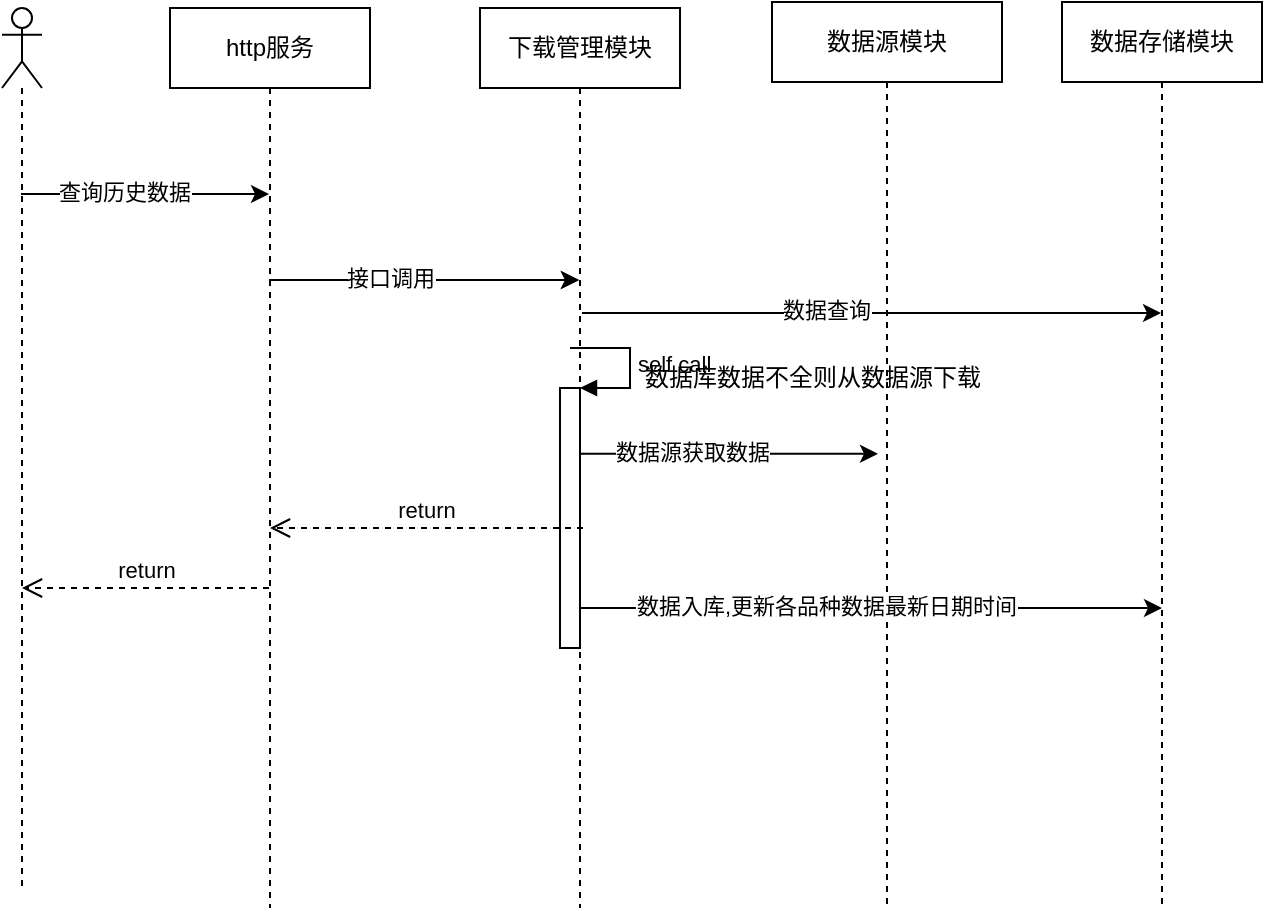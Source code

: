 <mxfile>
    <diagram id="GfKaZCSkCDJ9nCHLrcKK" name="Page-1">
        <mxGraphModel dx="795" dy="707" grid="1" gridSize="10" guides="1" tooltips="1" connect="1" arrows="1" fold="1" page="1" pageScale="1" pageWidth="850" pageHeight="1100" math="0" shadow="0">
            <root>
                <mxCell id="0"/>
                <mxCell id="1" parent="0"/>
                <mxCell id="2" value="" style="edgeStyle=none;html=1;" edge="1" parent="1">
                    <mxGeometry relative="1" as="geometry">
                        <mxPoint x="79.5" y="163" as="sourcePoint"/>
                        <mxPoint x="203.5" y="163" as="targetPoint"/>
                    </mxGeometry>
                </mxCell>
                <mxCell id="3" value="查询历史数据" style="edgeLabel;html=1;align=center;verticalAlign=middle;resizable=0;points=[];" vertex="1" connectable="0" parent="2">
                    <mxGeometry x="-0.46" y="1" relative="1" as="geometry">
                        <mxPoint x="18" as="offset"/>
                    </mxGeometry>
                </mxCell>
                <mxCell id="4" value="" style="shape=umlLifeline;participant=umlActor;perimeter=lifelinePerimeter;whiteSpace=wrap;html=1;container=1;collapsible=0;recursiveResize=0;verticalAlign=top;spacingTop=36;outlineConnect=0;" vertex="1" parent="1">
                    <mxGeometry x="70" y="70" width="20" height="440" as="geometry"/>
                </mxCell>
                <mxCell id="24" value="return" style="html=1;verticalAlign=bottom;endArrow=open;dashed=1;endSize=8;" edge="1" parent="4" source="5">
                    <mxGeometry relative="1" as="geometry">
                        <mxPoint x="137" y="290" as="sourcePoint"/>
                        <mxPoint x="10" y="290" as="targetPoint"/>
                    </mxGeometry>
                </mxCell>
                <mxCell id="5" value="http服务" style="shape=umlLifeline;perimeter=lifelinePerimeter;whiteSpace=wrap;html=1;container=1;collapsible=0;recursiveResize=0;outlineConnect=0;" vertex="1" parent="1">
                    <mxGeometry x="154" y="70" width="100" height="450" as="geometry"/>
                </mxCell>
                <mxCell id="6" value="下载管理模块" style="shape=umlLifeline;perimeter=lifelinePerimeter;whiteSpace=wrap;html=1;container=1;collapsible=0;recursiveResize=0;outlineConnect=0;" vertex="1" parent="1">
                    <mxGeometry x="309" y="70" width="100" height="450" as="geometry"/>
                </mxCell>
                <mxCell id="7" value="" style="edgeStyle=none;html=1;" edge="1" parent="6" target="6">
                    <mxGeometry relative="1" as="geometry">
                        <mxPoint x="-105.5" y="136" as="sourcePoint"/>
                        <mxPoint x="35" y="136" as="targetPoint"/>
                    </mxGeometry>
                </mxCell>
                <mxCell id="8" value="接口调用" style="edgeLabel;html=1;align=center;verticalAlign=middle;resizable=0;points=[];" vertex="1" connectable="0" parent="7">
                    <mxGeometry x="-0.46" y="1" relative="1" as="geometry">
                        <mxPoint x="18" as="offset"/>
                    </mxGeometry>
                </mxCell>
                <mxCell id="9" value="" style="edgeStyle=none;html=1;" edge="1" parent="6">
                    <mxGeometry relative="1" as="geometry">
                        <mxPoint x="51" y="152.5" as="sourcePoint"/>
                        <mxPoint x="340.5" y="152.5" as="targetPoint"/>
                    </mxGeometry>
                </mxCell>
                <mxCell id="10" value="数据查询" style="edgeLabel;html=1;align=center;verticalAlign=middle;resizable=0;points=[];" vertex="1" connectable="0" parent="9">
                    <mxGeometry x="-0.156" y="3" relative="1" as="geometry">
                        <mxPoint y="1" as="offset"/>
                    </mxGeometry>
                </mxCell>
                <mxCell id="20" value="" style="html=1;points=[];perimeter=orthogonalPerimeter;" vertex="1" parent="6">
                    <mxGeometry x="40" y="190" width="10" height="130" as="geometry"/>
                </mxCell>
                <mxCell id="21" value="self call" style="edgeStyle=orthogonalEdgeStyle;html=1;align=left;spacingLeft=2;endArrow=block;rounded=0;entryX=1;entryY=0;" edge="1" target="20" parent="6">
                    <mxGeometry relative="1" as="geometry">
                        <mxPoint x="45" y="170" as="sourcePoint"/>
                        <Array as="points">
                            <mxPoint x="75" y="170"/>
                        </Array>
                    </mxGeometry>
                </mxCell>
                <mxCell id="11" value="数据源模块" style="shape=umlLifeline;perimeter=lifelinePerimeter;whiteSpace=wrap;html=1;container=1;collapsible=0;recursiveResize=0;outlineConnect=0;" vertex="1" parent="1">
                    <mxGeometry x="455" y="67" width="115" height="453" as="geometry"/>
                </mxCell>
                <mxCell id="22" value="数据库数据不全则从数据源下载" style="text;html=1;align=center;verticalAlign=middle;resizable=0;points=[];autosize=1;strokeColor=none;fillColor=none;" vertex="1" parent="11">
                    <mxGeometry x="-75" y="173" width="190" height="30" as="geometry"/>
                </mxCell>
                <mxCell id="12" value="数据存储模块" style="shape=umlLifeline;perimeter=lifelinePerimeter;whiteSpace=wrap;html=1;container=1;collapsible=0;recursiveResize=0;outlineConnect=0;" vertex="1" parent="1">
                    <mxGeometry x="600" y="67" width="100" height="453" as="geometry"/>
                </mxCell>
                <mxCell id="14" value="" style="edgeStyle=none;html=1;" edge="1" parent="1">
                    <mxGeometry relative="1" as="geometry">
                        <mxPoint x="203.5" y="206" as="sourcePoint"/>
                        <mxPoint x="358.5" y="206" as="targetPoint"/>
                    </mxGeometry>
                </mxCell>
                <mxCell id="15" value="接口调用" style="edgeLabel;html=1;align=center;verticalAlign=middle;resizable=0;points=[];" vertex="1" connectable="0" parent="14">
                    <mxGeometry x="-0.46" y="1" relative="1" as="geometry">
                        <mxPoint x="18" as="offset"/>
                    </mxGeometry>
                </mxCell>
                <mxCell id="16" value="" style="edgeStyle=none;html=1;entryX=0.53;entryY=0.662;entryDx=0;entryDy=0;entryPerimeter=0;" edge="1" parent="1">
                    <mxGeometry relative="1" as="geometry">
                        <mxPoint x="358.5" y="292.886" as="sourcePoint"/>
                        <mxPoint x="508" y="292.886" as="targetPoint"/>
                    </mxGeometry>
                </mxCell>
                <mxCell id="26" value="数据源获取数据" style="edgeLabel;html=1;align=center;verticalAlign=middle;resizable=0;points=[];" vertex="1" connectable="0" parent="16">
                    <mxGeometry x="-0.244" y="1" relative="1" as="geometry">
                        <mxPoint as="offset"/>
                    </mxGeometry>
                </mxCell>
                <mxCell id="18" value="" style="edgeStyle=none;html=1;" edge="1" parent="1">
                    <mxGeometry relative="1" as="geometry">
                        <mxPoint x="358.5" y="370" as="sourcePoint"/>
                        <mxPoint x="650" y="370" as="targetPoint"/>
                    </mxGeometry>
                </mxCell>
                <mxCell id="19" value="数据入库,更新各品种数据最新日期时间" style="edgeLabel;html=1;align=center;verticalAlign=middle;resizable=0;points=[];" vertex="1" connectable="0" parent="18">
                    <mxGeometry x="-0.156" y="3" relative="1" as="geometry">
                        <mxPoint y="2" as="offset"/>
                    </mxGeometry>
                </mxCell>
                <mxCell id="23" value="return" style="html=1;verticalAlign=bottom;endArrow=open;dashed=1;endSize=8;" edge="1" parent="1" target="5">
                    <mxGeometry relative="1" as="geometry">
                        <mxPoint x="360.5" y="330" as="sourcePoint"/>
                        <mxPoint x="240" y="330" as="targetPoint"/>
                    </mxGeometry>
                </mxCell>
            </root>
        </mxGraphModel>
    </diagram>
</mxfile>